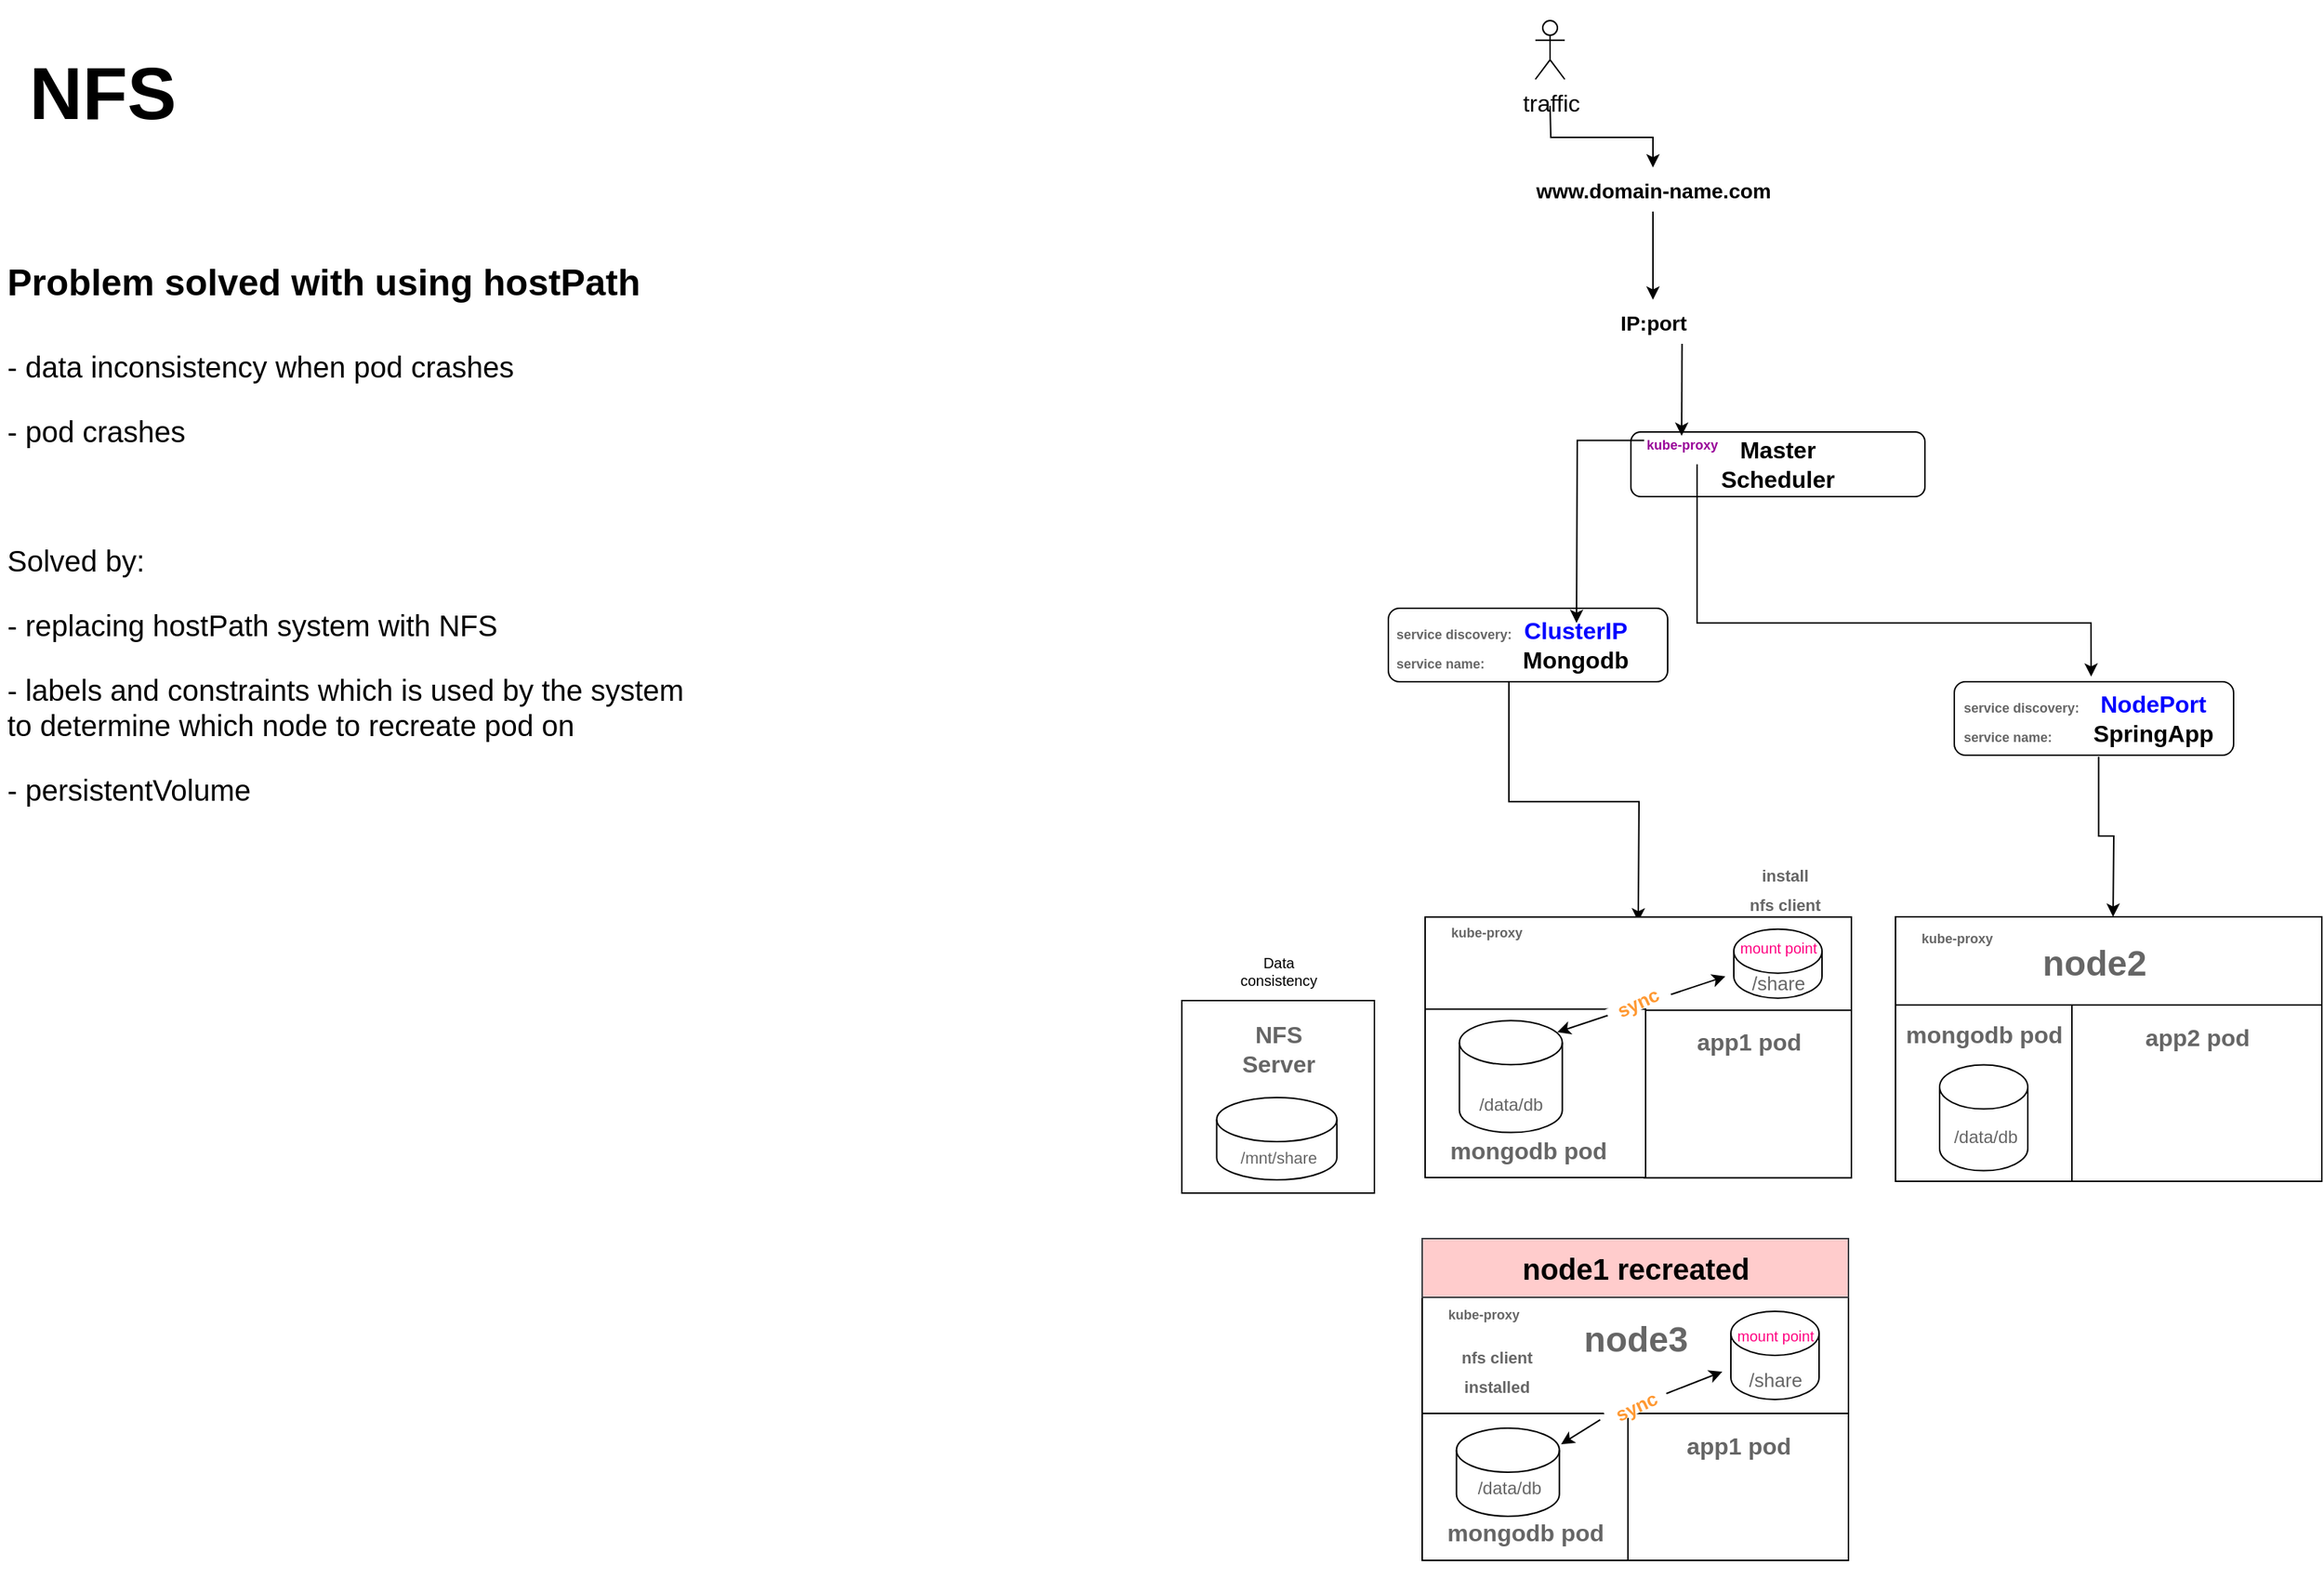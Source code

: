 <mxfile version="15.9.1" type="github">
  <diagram id="V3CfdtRdbDj_7DybPWGe" name="Page-1">
    <mxGraphModel dx="2031" dy="1094" grid="0" gridSize="10" guides="1" tooltips="1" connect="1" arrows="1" fold="1" page="1" pageScale="1" pageWidth="1700" pageHeight="1100" background="none" math="0" shadow="0">
      <root>
        <mxCell id="0" />
        <mxCell id="1" parent="0" />
        <mxCell id="k56KaWkT5f99XN63cBPl-15" value="" style="group" parent="1" vertex="1" connectable="0">
          <mxGeometry x="1004.5" y="426" width="190" height="50" as="geometry" />
        </mxCell>
        <mxCell id="k56KaWkT5f99XN63cBPl-4" value="" style="group" parent="k56KaWkT5f99XN63cBPl-15" vertex="1" connectable="0">
          <mxGeometry width="190" height="50" as="geometry" />
        </mxCell>
        <mxCell id="k56KaWkT5f99XN63cBPl-5" value="" style="rounded=1;whiteSpace=wrap;html=1;" parent="k56KaWkT5f99XN63cBPl-4" vertex="1">
          <mxGeometry width="190" height="50" as="geometry" />
        </mxCell>
        <mxCell id="kWbqdw70toj2yg76ASrq-37" value="&lt;b&gt;&lt;font style=&quot;font-size: 16px&quot;&gt;&lt;font color=&quot;#0000ff&quot;&gt;ClusterIP&lt;br&gt;&lt;/font&gt;&lt;/font&gt;&lt;/b&gt;&lt;b&gt;&lt;font style=&quot;font-size: 16px&quot;&gt;Mongodb&lt;br&gt;&lt;/font&gt;&lt;/b&gt;" style="text;html=1;strokeColor=none;fillColor=none;align=center;verticalAlign=middle;whiteSpace=wrap;rounded=0;" vertex="1" parent="k56KaWkT5f99XN63cBPl-4">
          <mxGeometry x="72.5" y="8.75" width="110" height="32.5" as="geometry" />
        </mxCell>
        <mxCell id="k56KaWkT5f99XN63cBPl-11" value="&lt;font color=&quot;#666666&quot; size=&quot;1&quot;&gt;&lt;b style=&quot;font-size: 9px&quot;&gt;service discovery:&lt;/b&gt;&lt;/font&gt;" style="text;html=1;strokeColor=none;fillColor=none;align=left;verticalAlign=middle;whiteSpace=wrap;rounded=0;fontSize=16;fontColor=#009900;" parent="k56KaWkT5f99XN63cBPl-15" vertex="1">
          <mxGeometry x="3" width="83" height="30" as="geometry" />
        </mxCell>
        <mxCell id="k56KaWkT5f99XN63cBPl-39" value="&lt;font color=&quot;#666666&quot; size=&quot;1&quot;&gt;&lt;b style=&quot;font-size: 9px&quot;&gt;service name:&lt;/b&gt;&lt;/font&gt;" style="text;html=1;strokeColor=none;fillColor=none;align=left;verticalAlign=middle;whiteSpace=wrap;rounded=0;fontSize=16;fontColor=#009900;" parent="k56KaWkT5f99XN63cBPl-15" vertex="1">
          <mxGeometry x="3" y="20" width="90" height="30" as="geometry" />
        </mxCell>
        <mxCell id="k56KaWkT5f99XN63cBPl-57" value="" style="group" parent="1" vertex="1" connectable="0">
          <mxGeometry x="1349.5" y="636" width="290" height="180" as="geometry" />
        </mxCell>
        <mxCell id="k56KaWkT5f99XN63cBPl-29" value="" style="edgeStyle=orthogonalEdgeStyle;rounded=0;orthogonalLoop=1;jettySize=auto;html=1;fontSize=12;fontColor=#666666;exitX=0.942;exitY=1.033;exitDx=0;exitDy=0;exitPerimeter=0;" parent="k56KaWkT5f99XN63cBPl-57" source="k56KaWkT5f99XN63cBPl-40" edge="1">
          <mxGeometry relative="1" as="geometry">
            <mxPoint x="120" y="68" as="sourcePoint" />
            <mxPoint x="148" as="targetPoint" />
          </mxGeometry>
        </mxCell>
        <mxCell id="k56KaWkT5f99XN63cBPl-89" value="" style="group" parent="k56KaWkT5f99XN63cBPl-57" vertex="1" connectable="0">
          <mxGeometry width="290" height="180" as="geometry" />
        </mxCell>
        <mxCell id="k56KaWkT5f99XN63cBPl-58" value="" style="whiteSpace=wrap;html=1;fontSize=12;fontColor=#666666;" parent="k56KaWkT5f99XN63cBPl-89" vertex="1">
          <mxGeometry width="290" height="60" as="geometry" />
        </mxCell>
        <mxCell id="k56KaWkT5f99XN63cBPl-61" value="" style="group" parent="k56KaWkT5f99XN63cBPl-89" vertex="1" connectable="0">
          <mxGeometry y="60" width="120" height="120" as="geometry" />
        </mxCell>
        <mxCell id="k56KaWkT5f99XN63cBPl-62" value="" style="rounded=0;whiteSpace=wrap;html=1;fontSize=12;fontColor=#666666;" parent="k56KaWkT5f99XN63cBPl-61" vertex="1">
          <mxGeometry width="120" height="120" as="geometry" />
        </mxCell>
        <mxCell id="k56KaWkT5f99XN63cBPl-63" value="&lt;h1&gt;&lt;font style=&quot;font-size: 16px&quot;&gt;mongodb pod&lt;/font&gt;&lt;/h1&gt;" style="text;html=1;strokeColor=none;fillColor=none;spacing=5;spacingTop=-20;whiteSpace=wrap;overflow=hidden;rounded=0;fontSize=12;fontColor=#666666;align=center;" parent="k56KaWkT5f99XN63cBPl-61" vertex="1">
          <mxGeometry y="-2.4" width="120" height="45.6" as="geometry" />
        </mxCell>
        <mxCell id="k56KaWkT5f99XN63cBPl-64" value="" style="group" parent="k56KaWkT5f99XN63cBPl-61" vertex="1" connectable="0">
          <mxGeometry x="30" y="40.8" width="61" height="72" as="geometry" />
        </mxCell>
        <mxCell id="k56KaWkT5f99XN63cBPl-65" value="" style="shape=cylinder3;whiteSpace=wrap;html=1;boundedLbl=1;backgroundOutline=1;size=15;fontSize=9;fontColor=#666666;" parent="k56KaWkT5f99XN63cBPl-64" vertex="1">
          <mxGeometry width="60" height="72" as="geometry" />
        </mxCell>
        <mxCell id="k56KaWkT5f99XN63cBPl-66" value="&lt;font style=&quot;font-size: 12px&quot;&gt;/data/db&lt;/font&gt;" style="text;html=1;strokeColor=none;fillColor=none;align=center;verticalAlign=middle;whiteSpace=wrap;rounded=0;fontSize=17;fontColor=#666666;" parent="k56KaWkT5f99XN63cBPl-64" vertex="1">
          <mxGeometry x="1" y="30.0" width="60" height="36" as="geometry" />
        </mxCell>
        <mxCell id="k56KaWkT5f99XN63cBPl-67" value="" style="group" parent="k56KaWkT5f99XN63cBPl-89" vertex="1" connectable="0">
          <mxGeometry x="120" y="60" width="170" height="120" as="geometry" />
        </mxCell>
        <mxCell id="k56KaWkT5f99XN63cBPl-68" value="" style="rounded=0;whiteSpace=wrap;html=1;fontSize=12;fontColor=#666666;" parent="k56KaWkT5f99XN63cBPl-67" vertex="1">
          <mxGeometry width="170" height="120" as="geometry" />
        </mxCell>
        <mxCell id="k56KaWkT5f99XN63cBPl-69" value="&lt;h1&gt;&lt;font style=&quot;font-size: 16px&quot;&gt;app2 pod&lt;/font&gt;&lt;/h1&gt;" style="text;html=1;strokeColor=none;fillColor=none;spacing=5;spacingTop=-20;whiteSpace=wrap;overflow=hidden;rounded=0;fontSize=12;fontColor=#666666;align=center;" parent="k56KaWkT5f99XN63cBPl-67" vertex="1">
          <mxGeometry width="170" height="60" as="geometry" />
        </mxCell>
        <mxCell id="k56KaWkT5f99XN63cBPl-59" value="&lt;h1&gt;node2&lt;/h1&gt;" style="text;html=1;strokeColor=none;fillColor=none;spacing=5;spacingTop=-20;whiteSpace=wrap;overflow=hidden;rounded=0;fontSize=12;fontColor=#666666;align=center;" parent="k56KaWkT5f99XN63cBPl-89" vertex="1">
          <mxGeometry x="75" y="12" width="120" height="48" as="geometry" />
        </mxCell>
        <mxCell id="k56KaWkT5f99XN63cBPl-60" value="&lt;font color=&quot;#666666&quot; size=&quot;1&quot;&gt;&lt;b style=&quot;font-size: 9px&quot;&gt;kube-proxy&lt;/b&gt;&lt;/font&gt;" style="text;html=1;strokeColor=none;fillColor=none;align=center;verticalAlign=middle;whiteSpace=wrap;rounded=0;fontSize=16;fontColor=#009900;" parent="k56KaWkT5f99XN63cBPl-89" vertex="1">
          <mxGeometry width="83" height="24" as="geometry" />
        </mxCell>
        <mxCell id="k56KaWkT5f99XN63cBPl-3" value="" style="group" parent="1" vertex="1" connectable="0">
          <mxGeometry x="1169.5" y="306" width="200" height="44" as="geometry" />
        </mxCell>
        <mxCell id="k56KaWkT5f99XN63cBPl-1" value="" style="rounded=1;whiteSpace=wrap;html=1;" parent="k56KaWkT5f99XN63cBPl-3" vertex="1">
          <mxGeometry width="200" height="44" as="geometry" />
        </mxCell>
        <mxCell id="k56KaWkT5f99XN63cBPl-2" value="&lt;b&gt;&lt;font style=&quot;font-size: 16px&quot;&gt;Master Scheduler&lt;/font&gt;&lt;/b&gt;" style="text;html=1;strokeColor=none;fillColor=none;align=center;verticalAlign=middle;whiteSpace=wrap;rounded=0;" parent="k56KaWkT5f99XN63cBPl-3" vertex="1">
          <mxGeometry x="68.421" y="15.4" width="63.158" height="13.2" as="geometry" />
        </mxCell>
        <mxCell id="k56KaWkT5f99XN63cBPl-82" value="&lt;font size=&quot;1&quot; color=&quot;#990099&quot;&gt;&lt;span style=&quot;font-size: 9px&quot;&gt;&lt;b&gt;kube-proxy&lt;/b&gt;&lt;/span&gt;&lt;/font&gt;" style="text;html=1;strokeColor=none;fillColor=none;align=center;verticalAlign=middle;whiteSpace=wrap;rounded=0;fontSize=16;fontColor=#009900;" parent="k56KaWkT5f99XN63cBPl-3" vertex="1">
          <mxGeometry x="9" y="2.64" width="51" height="6.16" as="geometry" />
        </mxCell>
        <mxCell id="k56KaWkT5f99XN63cBPl-21" value="" style="group" parent="1" vertex="1" connectable="0">
          <mxGeometry x="1389.5" y="476" width="190" height="50" as="geometry" />
        </mxCell>
        <mxCell id="k56KaWkT5f99XN63cBPl-22" value="" style="group" parent="k56KaWkT5f99XN63cBPl-21" vertex="1" connectable="0">
          <mxGeometry width="190" height="50" as="geometry" />
        </mxCell>
        <mxCell id="k56KaWkT5f99XN63cBPl-23" value="" style="rounded=1;whiteSpace=wrap;html=1;" parent="k56KaWkT5f99XN63cBPl-22" vertex="1">
          <mxGeometry width="190" height="50" as="geometry" />
        </mxCell>
        <mxCell id="k56KaWkT5f99XN63cBPl-24" value="&lt;b&gt;&lt;font style=&quot;font-size: 16px&quot;&gt;&lt;font color=&quot;#0000ff&quot;&gt;NodePort&lt;br&gt;&lt;/font&gt;&lt;/font&gt;&lt;/b&gt;&lt;b&gt;&lt;font style=&quot;font-size: 16px&quot;&gt;SpringApp&lt;br&gt;&lt;/font&gt;&lt;/b&gt;" style="text;html=1;strokeColor=none;fillColor=none;align=center;verticalAlign=middle;whiteSpace=wrap;rounded=0;" parent="k56KaWkT5f99XN63cBPl-22" vertex="1">
          <mxGeometry x="80" y="8.75" width="110" height="32.5" as="geometry" />
        </mxCell>
        <mxCell id="k56KaWkT5f99XN63cBPl-25" value="&lt;font color=&quot;#666666&quot; size=&quot;1&quot;&gt;&lt;b style=&quot;font-size: 9px&quot;&gt;service discovery:&lt;/b&gt;&lt;/font&gt;" style="text;html=1;strokeColor=none;fillColor=none;align=left;verticalAlign=middle;whiteSpace=wrap;rounded=0;fontSize=16;fontColor=#009900;" parent="k56KaWkT5f99XN63cBPl-21" vertex="1">
          <mxGeometry x="4" width="100" height="30" as="geometry" />
        </mxCell>
        <mxCell id="k56KaWkT5f99XN63cBPl-40" value="&lt;font color=&quot;#666666&quot; size=&quot;1&quot;&gt;&lt;b style=&quot;font-size: 9px&quot;&gt;service name:&lt;/b&gt;&lt;/font&gt;" style="text;html=1;strokeColor=none;fillColor=none;align=left;verticalAlign=middle;whiteSpace=wrap;rounded=0;fontSize=16;fontColor=#009900;" parent="k56KaWkT5f99XN63cBPl-21" vertex="1">
          <mxGeometry x="4" y="20" width="100" height="30" as="geometry" />
        </mxCell>
        <mxCell id="k56KaWkT5f99XN63cBPl-27" value="" style="edgeStyle=orthogonalEdgeStyle;rounded=0;orthogonalLoop=1;jettySize=auto;html=1;fontSize=12;fontColor=#666666;exitX=0.878;exitY=1;exitDx=0;exitDy=0;exitPerimeter=0;" parent="1" source="k56KaWkT5f99XN63cBPl-39" edge="1">
          <mxGeometry relative="1" as="geometry">
            <mxPoint x="1174.5" y="639.173" as="targetPoint" />
          </mxGeometry>
        </mxCell>
        <mxCell id="k56KaWkT5f99XN63cBPl-32" value="" style="endArrow=classic;html=1;rounded=0;fontSize=12;fontColor=#666666;entryX=0.891;entryY=-0.115;entryDx=0;entryDy=0;entryPerimeter=0;" parent="1" target="k56KaWkT5f99XN63cBPl-25" edge="1">
          <mxGeometry width="50" height="50" relative="1" as="geometry">
            <mxPoint x="1214.5" y="328" as="sourcePoint" />
            <mxPoint x="1369.5" y="506" as="targetPoint" />
            <Array as="points">
              <mxPoint x="1214.5" y="436" />
              <mxPoint x="1482.5" y="436" />
            </Array>
          </mxGeometry>
        </mxCell>
        <mxCell id="k56KaWkT5f99XN63cBPl-79" value="" style="group" parent="1" vertex="1" connectable="0">
          <mxGeometry x="1029.5" y="646" width="290" height="170" as="geometry" />
        </mxCell>
        <mxCell id="k56KaWkT5f99XN63cBPl-36" value="&lt;h1&gt;node1&lt;/h1&gt;" style="text;html=1;strokeColor=none;fillColor=none;spacing=5;spacingTop=-20;whiteSpace=wrap;overflow=hidden;rounded=0;fontSize=12;fontColor=#666666;align=center;" parent="k56KaWkT5f99XN63cBPl-79" vertex="1">
          <mxGeometry x="85" width="120" height="27.309" as="geometry" />
        </mxCell>
        <mxCell id="k56KaWkT5f99XN63cBPl-94" value="" style="edgeStyle=orthogonalEdgeStyle;rounded=0;orthogonalLoop=1;jettySize=auto;html=1;fontSize=14;fontColor=#990099;" parent="1" target="k56KaWkT5f99XN63cBPl-85" edge="1">
          <mxGeometry relative="1" as="geometry">
            <mxPoint x="1114.5" y="84" as="sourcePoint" />
          </mxGeometry>
        </mxCell>
        <mxCell id="k56KaWkT5f99XN63cBPl-84" value="" style="endArrow=classic;html=1;rounded=0;fontSize=16;fontColor=#666666;startArrow=none;exitX=0.599;exitY=0.918;exitDx=0;exitDy=0;exitPerimeter=0;" parent="1" source="k56KaWkT5f99XN63cBPl-86" target="k56KaWkT5f99XN63cBPl-82" edge="1">
          <mxGeometry width="50" height="50" relative="1" as="geometry">
            <mxPoint x="1234.5" y="256" as="sourcePoint" />
            <mxPoint x="1364.5" y="246" as="targetPoint" />
          </mxGeometry>
        </mxCell>
        <mxCell id="k56KaWkT5f99XN63cBPl-85" value="&lt;font style=&quot;font-size: 14px&quot;&gt;&lt;b&gt;www.domain-name.com&lt;/b&gt;&lt;/font&gt;" style="text;html=1;align=center;verticalAlign=middle;whiteSpace=wrap;rounded=0;fontSize=16;fillColor=default;" parent="1" vertex="1">
          <mxGeometry x="1084.5" y="126" width="200" height="30" as="geometry" />
        </mxCell>
        <mxCell id="k56KaWkT5f99XN63cBPl-86" value="&lt;font style=&quot;font-size: 14px&quot;&gt;&lt;b&gt;IP:port&lt;/b&gt;&lt;/font&gt;" style="text;html=1;align=center;verticalAlign=middle;whiteSpace=wrap;rounded=0;fontSize=16;fillColor=default;" parent="1" vertex="1">
          <mxGeometry x="1084.5" y="216" width="200" height="30" as="geometry" />
        </mxCell>
        <mxCell id="k56KaWkT5f99XN63cBPl-92" value="" style="endArrow=classic;html=1;rounded=0;fontSize=14;fontColor=#990099;exitX=0.5;exitY=1;exitDx=0;exitDy=0;" parent="1" source="k56KaWkT5f99XN63cBPl-85" target="k56KaWkT5f99XN63cBPl-86" edge="1">
          <mxGeometry width="50" height="50" relative="1" as="geometry">
            <mxPoint x="1334.5" y="306" as="sourcePoint" />
            <mxPoint x="1384.5" y="256" as="targetPoint" />
          </mxGeometry>
        </mxCell>
        <mxCell id="k56KaWkT5f99XN63cBPl-83" value="traffic" style="shape=umlActor;verticalLabelPosition=bottom;verticalAlign=top;html=1;outlineConnect=0;fontSize=16;fillColor=#FFFFFF;" parent="1" vertex="1">
          <mxGeometry x="1104.5" y="26" width="20" height="40" as="geometry" />
        </mxCell>
        <mxCell id="k56KaWkT5f99XN63cBPl-96" value="" style="group" parent="1" vertex="1" connectable="0">
          <mxGeometry x="1027.5" y="904" width="303" height="181" as="geometry" />
        </mxCell>
        <mxCell id="k56KaWkT5f99XN63cBPl-97" value="" style="group" parent="k56KaWkT5f99XN63cBPl-96" vertex="1" connectable="0">
          <mxGeometry y="20" width="290" height="161" as="geometry" />
        </mxCell>
        <mxCell id="k56KaWkT5f99XN63cBPl-98" value="" style="whiteSpace=wrap;html=1;fontSize=12;fontColor=#666666;" parent="k56KaWkT5f99XN63cBPl-97" vertex="1">
          <mxGeometry y="-30" width="290" height="81" as="geometry" />
        </mxCell>
        <mxCell id="k56KaWkT5f99XN63cBPl-99" value="" style="group" parent="k56KaWkT5f99XN63cBPl-97" vertex="1" connectable="0">
          <mxGeometry y="50" width="140" height="111" as="geometry" />
        </mxCell>
        <mxCell id="k56KaWkT5f99XN63cBPl-100" value="" style="rounded=0;whiteSpace=wrap;html=1;fontSize=12;fontColor=#666666;" parent="k56KaWkT5f99XN63cBPl-99" vertex="1">
          <mxGeometry width="140" height="100" as="geometry" />
        </mxCell>
        <mxCell id="k56KaWkT5f99XN63cBPl-101" value="" style="group" parent="k56KaWkT5f99XN63cBPl-99" vertex="1" connectable="0">
          <mxGeometry x="23.333" y="10" width="105" height="77" as="geometry" />
        </mxCell>
        <mxCell id="k56KaWkT5f99XN63cBPl-102" value="" style="shape=cylinder3;whiteSpace=wrap;html=1;boundedLbl=1;backgroundOutline=1;size=15;fontSize=9;fontColor=#666666;" parent="k56KaWkT5f99XN63cBPl-101" vertex="1">
          <mxGeometry width="70" height="60" as="geometry" />
        </mxCell>
        <mxCell id="k56KaWkT5f99XN63cBPl-103" value="&lt;font style=&quot;font-size: 12px&quot;&gt;/data/db&lt;/font&gt;" style="text;html=1;strokeColor=none;fillColor=none;align=center;verticalAlign=middle;whiteSpace=wrap;rounded=0;fontSize=17;fontColor=#666666;" parent="k56KaWkT5f99XN63cBPl-101" vertex="1">
          <mxGeometry x="1.167" y="25.0" width="70" height="30" as="geometry" />
        </mxCell>
        <mxCell id="k56KaWkT5f99XN63cBPl-104" value="&lt;h1&gt;&lt;font style=&quot;font-size: 16px&quot;&gt;mongodb pod&lt;/font&gt;&lt;/h1&gt;" style="text;html=1;strokeColor=none;fillColor=none;spacing=5;spacingTop=-20;whiteSpace=wrap;overflow=hidden;rounded=0;fontSize=12;fontColor=#666666;align=center;" parent="k56KaWkT5f99XN63cBPl-99" vertex="1">
          <mxGeometry y="59" width="140" height="52" as="geometry" />
        </mxCell>
        <mxCell id="k56KaWkT5f99XN63cBPl-105" value="" style="group" parent="k56KaWkT5f99XN63cBPl-97" vertex="1" connectable="0">
          <mxGeometry x="120" y="50" width="170" height="100" as="geometry" />
        </mxCell>
        <mxCell id="k56KaWkT5f99XN63cBPl-106" value="" style="rounded=0;whiteSpace=wrap;html=1;fontSize=12;fontColor=#666666;" parent="k56KaWkT5f99XN63cBPl-105" vertex="1">
          <mxGeometry x="20" width="150" height="100" as="geometry" />
        </mxCell>
        <mxCell id="k56KaWkT5f99XN63cBPl-107" value="&lt;h1&gt;&lt;font style=&quot;font-size: 16px&quot;&gt;app1 pod&lt;/font&gt;&lt;/h1&gt;" style="text;html=1;strokeColor=none;fillColor=none;spacing=5;spacingTop=-20;whiteSpace=wrap;overflow=hidden;rounded=0;fontSize=12;fontColor=#666666;align=center;" parent="k56KaWkT5f99XN63cBPl-105" vertex="1">
          <mxGeometry x="20" width="150" height="50" as="geometry" />
        </mxCell>
        <mxCell id="k56KaWkT5f99XN63cBPl-108" value="" style="endArrow=classic;startArrow=none;html=1;rounded=0;fontSize=13;fontColor=#666666;entryX=-0.096;entryY=0.369;entryDx=0;entryDy=0;entryPerimeter=0;" parent="k56KaWkT5f99XN63cBPl-97" source="k56KaWkT5f99XN63cBPl-115" target="k56KaWkT5f99XN63cBPl-111" edge="1">
          <mxGeometry width="50" height="50" relative="1" as="geometry">
            <mxPoint x="90" y="70" as="sourcePoint" />
            <mxPoint x="90" y="40" as="targetPoint" />
          </mxGeometry>
        </mxCell>
        <mxCell id="k56KaWkT5f99XN63cBPl-109" value="" style="group" parent="k56KaWkT5f99XN63cBPl-97" vertex="1" connectable="0">
          <mxGeometry x="210" y="-19.5" width="60" height="60" as="geometry" />
        </mxCell>
        <mxCell id="k56KaWkT5f99XN63cBPl-110" value="" style="shape=cylinder3;whiteSpace=wrap;html=1;boundedLbl=1;backgroundOutline=1;size=15;fontSize=16;fontColor=#666666;" parent="k56KaWkT5f99XN63cBPl-109" vertex="1">
          <mxGeometry width="60" height="60" as="geometry" />
        </mxCell>
        <mxCell id="k56KaWkT5f99XN63cBPl-111" value="&lt;font style=&quot;font-size: 13px&quot;&gt;/share&lt;/font&gt;" style="text;html=1;strokeColor=none;fillColor=none;align=center;verticalAlign=middle;whiteSpace=wrap;rounded=0;fontSize=16;fontColor=#666666;" parent="k56KaWkT5f99XN63cBPl-109" vertex="1">
          <mxGeometry y="30" width="60" height="30" as="geometry" />
        </mxCell>
        <mxCell id="k56KaWkT5f99XN63cBPl-112" style="edgeStyle=orthogonalEdgeStyle;rounded=0;orthogonalLoop=1;jettySize=auto;html=1;exitX=0.5;exitY=1;exitDx=0;exitDy=0;fontSize=13;fontColor=#666666;" parent="k56KaWkT5f99XN63cBPl-109" source="k56KaWkT5f99XN63cBPl-111" target="k56KaWkT5f99XN63cBPl-111" edge="1">
          <mxGeometry relative="1" as="geometry" />
        </mxCell>
        <mxCell id="k56KaWkT5f99XN63cBPl-113" value="&lt;font style=&quot;font-size: 10px&quot; color=&quot;#ff0080&quot;&gt;mount point&lt;/font&gt;" style="text;html=1;strokeColor=none;fillColor=none;align=center;verticalAlign=middle;whiteSpace=wrap;rounded=0;labelBackgroundColor=none;fontSize=14;fontColor=#990099;" parent="k56KaWkT5f99XN63cBPl-109" vertex="1">
          <mxGeometry width="60" height="30" as="geometry" />
        </mxCell>
        <mxCell id="k56KaWkT5f99XN63cBPl-114" value="&lt;font color=&quot;#666666&quot; size=&quot;1&quot;&gt;&lt;b style=&quot;font-size: 9px&quot;&gt;kube-proxy&lt;/b&gt;&lt;/font&gt;" style="text;html=1;strokeColor=none;fillColor=none;align=center;verticalAlign=middle;whiteSpace=wrap;rounded=0;fontSize=16;fontColor=#009900;" parent="k56KaWkT5f99XN63cBPl-97" vertex="1">
          <mxGeometry y="-30" width="83" height="20" as="geometry" />
        </mxCell>
        <mxCell id="k56KaWkT5f99XN63cBPl-115" value="&lt;font color=&quot;#ff9933&quot;&gt;sync&lt;/font&gt;" style="text;html=1;strokeColor=none;fillColor=default;align=center;verticalAlign=middle;whiteSpace=wrap;rounded=0;fontSize=13;fontColor=#666666;rotation=-25;fontStyle=1" parent="k56KaWkT5f99XN63cBPl-97" vertex="1">
          <mxGeometry x="123.49" y="39" width="44.01" height="11" as="geometry" />
        </mxCell>
        <mxCell id="k56KaWkT5f99XN63cBPl-118" value="" style="endArrow=none;startArrow=classic;html=1;rounded=0;fontSize=13;fontColor=#666666;entryX=-0.096;entryY=0.369;entryDx=0;entryDy=0;entryPerimeter=0;" parent="k56KaWkT5f99XN63cBPl-97" target="k56KaWkT5f99XN63cBPl-115" edge="1">
          <mxGeometry width="50" height="50" relative="1" as="geometry">
            <mxPoint x="94.5" y="71" as="sourcePoint" />
            <mxPoint x="379.24" y="921.57" as="targetPoint" />
          </mxGeometry>
        </mxCell>
        <mxCell id="kWbqdw70toj2yg76ASrq-4" value="&lt;b&gt;&lt;font style=&quot;font-size: 11px&quot;&gt;nfs client&lt;br&gt;&lt;/font&gt;&lt;/b&gt;&lt;b&gt;&lt;font style=&quot;font-size: 11px&quot;&gt;installed&lt;br&gt;&lt;/font&gt;&lt;/b&gt;" style="text;html=1;strokeColor=none;fillColor=none;align=center;verticalAlign=middle;whiteSpace=wrap;rounded=0;fontSize=16;fontColor=#666666;shadow=0;" vertex="1" parent="k56KaWkT5f99XN63cBPl-97">
          <mxGeometry x="9" width="83" height="40" as="geometry" />
        </mxCell>
        <mxCell id="k56KaWkT5f99XN63cBPl-116" value="&lt;h1&gt;node3&lt;/h1&gt;&lt;div&gt;&lt;br&gt;&lt;/div&gt;" style="text;html=1;strokeColor=none;fillColor=none;spacing=5;spacingTop=-20;whiteSpace=wrap;overflow=hidden;rounded=0;fontSize=12;fontColor=#666666;align=center;" parent="k56KaWkT5f99XN63cBPl-96" vertex="1">
          <mxGeometry x="85" width="120" height="40" as="geometry" />
        </mxCell>
        <mxCell id="kWbqdw70toj2yg76ASrq-1" value="" style="edgeStyle=orthogonalEdgeStyle;rounded=0;orthogonalLoop=1;jettySize=auto;html=1;fontSize=10;fontColor=#000000;" edge="1" parent="1" source="k56KaWkT5f99XN63cBPl-82">
          <mxGeometry relative="1" as="geometry">
            <mxPoint x="1132.5" y="436" as="targetPoint" />
          </mxGeometry>
        </mxCell>
        <mxCell id="kWbqdw70toj2yg76ASrq-3" value="&lt;b&gt;&lt;font style=&quot;font-size: 11px&quot;&gt;install&lt;br&gt;nfs client&lt;/font&gt;&lt;/b&gt;" style="text;html=1;strokeColor=none;fillColor=none;align=center;verticalAlign=middle;whiteSpace=wrap;rounded=0;fontSize=16;fontColor=#666666;shadow=0;" vertex="1" parent="1">
          <mxGeometry x="1232.5" y="596" width="83" height="40" as="geometry" />
        </mxCell>
        <mxCell id="kWbqdw70toj2yg76ASrq-15" value="" style="group" vertex="1" connectable="0" parent="1">
          <mxGeometry x="864" y="658" width="131" height="166" as="geometry" />
        </mxCell>
        <mxCell id="k56KaWkT5f99XN63cBPl-119" value="&lt;font color=&quot;#000000&quot;&gt;Data consistency&lt;/font&gt;" style="text;html=1;strokeColor=none;fillColor=none;align=center;verticalAlign=middle;whiteSpace=wrap;rounded=0;labelBackgroundColor=none;fontSize=10;fontColor=#FF9933;" parent="kWbqdw70toj2yg76ASrq-15" vertex="1">
          <mxGeometry x="35.5" width="60" height="30" as="geometry" />
        </mxCell>
        <mxCell id="kWbqdw70toj2yg76ASrq-9" value="" style="whiteSpace=wrap;html=1;aspect=fixed;shadow=0;labelBackgroundColor=none;fontSize=20;fontColor=#000000;fillColor=default;" vertex="1" parent="kWbqdw70toj2yg76ASrq-15">
          <mxGeometry y="35" width="131" height="131" as="geometry" />
        </mxCell>
        <mxCell id="kWbqdw70toj2yg76ASrq-12" value="&lt;b&gt;NFS&lt;br&gt;Server&lt;/b&gt;" style="text;html=1;strokeColor=none;fillColor=none;align=center;verticalAlign=middle;whiteSpace=wrap;rounded=0;fontSize=16;fontColor=#666666;" vertex="1" parent="kWbqdw70toj2yg76ASrq-15">
          <mxGeometry x="35.5" y="39.5" width="60" height="57" as="geometry" />
        </mxCell>
        <mxCell id="kWbqdw70toj2yg76ASrq-13" value="" style="group" vertex="1" connectable="0" parent="kWbqdw70toj2yg76ASrq-15">
          <mxGeometry x="2.5" y="101" width="126" height="56" as="geometry" />
        </mxCell>
        <mxCell id="kWbqdw70toj2yg76ASrq-10" value="" style="shape=cylinder3;whiteSpace=wrap;html=1;boundedLbl=1;backgroundOutline=1;size=15;shadow=0;labelBackgroundColor=none;fontSize=20;fontColor=#000000;fillColor=default;" vertex="1" parent="kWbqdw70toj2yg76ASrq-13">
          <mxGeometry x="21.218" width="81.73" height="56" as="geometry" />
        </mxCell>
        <mxCell id="kWbqdw70toj2yg76ASrq-11" value="&lt;font style=&quot;font-size: 11px&quot;&gt;/mnt/share&lt;/font&gt;" style="text;html=1;strokeColor=none;fillColor=none;align=center;verticalAlign=middle;whiteSpace=wrap;rounded=0;fontSize=17;fontColor=#666666;" vertex="1" parent="kWbqdw70toj2yg76ASrq-13">
          <mxGeometry y="24.95" width="126" height="31.05" as="geometry" />
        </mxCell>
        <mxCell id="kWbqdw70toj2yg76ASrq-17" value="&lt;h1&gt;&lt;font style=&quot;font-size: 20px&quot;&gt;node1 recreated&lt;/font&gt;&lt;/h1&gt;" style="text;html=1;strokeColor=#36393d;fillColor=#ffcccc;spacing=5;spacingTop=-20;whiteSpace=wrap;overflow=hidden;rounded=0;fontSize=12;align=center;" vertex="1" parent="1">
          <mxGeometry x="1027.5" y="855" width="290" height="40" as="geometry" />
        </mxCell>
        <mxCell id="kWbqdw70toj2yg76ASrq-18" value="" style="group" vertex="1" connectable="0" parent="1">
          <mxGeometry x="1029.5" y="659.65" width="290" height="179.35" as="geometry" />
        </mxCell>
        <mxCell id="kWbqdw70toj2yg76ASrq-19" value="" style="group" vertex="1" connectable="0" parent="kWbqdw70toj2yg76ASrq-18">
          <mxGeometry x="150" y="39.16" width="140" height="114.84" as="geometry" />
        </mxCell>
        <mxCell id="kWbqdw70toj2yg76ASrq-20" value="" style="rounded=0;whiteSpace=wrap;html=1;fontSize=12;fontColor=#666666;" vertex="1" parent="kWbqdw70toj2yg76ASrq-19">
          <mxGeometry x="-1" width="141" height="114.84" as="geometry" />
        </mxCell>
        <mxCell id="kWbqdw70toj2yg76ASrq-21" value="&lt;h1&gt;&lt;font style=&quot;font-size: 16px&quot;&gt;app1 pod&lt;/font&gt;&lt;/h1&gt;" style="text;html=1;strokeColor=none;fillColor=none;spacing=5;spacingTop=-20;whiteSpace=wrap;overflow=hidden;rounded=0;fontSize=12;fontColor=#666666;align=center;" vertex="1" parent="kWbqdw70toj2yg76ASrq-19">
          <mxGeometry width="140" height="57.42" as="geometry" />
        </mxCell>
        <mxCell id="kWbqdw70toj2yg76ASrq-22" value="" style="whiteSpace=wrap;html=1;fontSize=12;fontColor=#666666;" vertex="1" parent="kWbqdw70toj2yg76ASrq-18">
          <mxGeometry y="-23.496" width="290" height="63.438" as="geometry" />
        </mxCell>
        <mxCell id="kWbqdw70toj2yg76ASrq-23" value="" style="group" vertex="1" connectable="0" parent="kWbqdw70toj2yg76ASrq-18">
          <mxGeometry y="39.159" width="290" height="140.191" as="geometry" />
        </mxCell>
        <mxCell id="kWbqdw70toj2yg76ASrq-24" value="" style="rounded=0;whiteSpace=wrap;html=1;fontSize=12;fontColor=#666666;" vertex="1" parent="kWbqdw70toj2yg76ASrq-23">
          <mxGeometry width="150" height="114.61" as="geometry" />
        </mxCell>
        <mxCell id="kWbqdw70toj2yg76ASrq-25" value="" style="group" vertex="1" connectable="0" parent="kWbqdw70toj2yg76ASrq-23">
          <mxGeometry x="23.33" y="7.83" width="105" height="76.17" as="geometry" />
        </mxCell>
        <mxCell id="kWbqdw70toj2yg76ASrq-26" value="" style="shape=cylinder3;whiteSpace=wrap;html=1;boundedLbl=1;backgroundOutline=1;size=15;fontSize=9;fontColor=#666666;" vertex="1" parent="kWbqdw70toj2yg76ASrq-25">
          <mxGeometry width="70" height="76.17" as="geometry" />
        </mxCell>
        <mxCell id="kWbqdw70toj2yg76ASrq-27" value="&lt;font style=&quot;font-size: 12px&quot;&gt;/data/db&lt;/font&gt;" style="text;html=1;strokeColor=none;fillColor=none;align=center;verticalAlign=middle;whiteSpace=wrap;rounded=0;fontSize=17;fontColor=#666666;" vertex="1" parent="kWbqdw70toj2yg76ASrq-25">
          <mxGeometry x="-0.003" y="42.608" width="70" height="27.533" as="geometry" />
        </mxCell>
        <mxCell id="kWbqdw70toj2yg76ASrq-28" value="&lt;h1&gt;&lt;font style=&quot;font-size: 16px&quot;&gt;mongodb pod&lt;/font&gt;&lt;/h1&gt;" style="text;html=1;strokeColor=none;fillColor=none;spacing=5;spacingTop=-20;whiteSpace=wrap;overflow=hidden;rounded=0;fontSize=12;fontColor=#666666;align=center;" vertex="1" parent="kWbqdw70toj2yg76ASrq-23">
          <mxGeometry y="73.888" width="140" height="40.726" as="geometry" />
        </mxCell>
        <mxCell id="kWbqdw70toj2yg76ASrq-29" value="" style="endArrow=classic;startArrow=classic;html=1;rounded=0;fontSize=13;fontColor=#666666;entryX=-0.096;entryY=0.369;entryDx=0;entryDy=0;entryPerimeter=0;" edge="1" parent="kWbqdw70toj2yg76ASrq-18" target="kWbqdw70toj2yg76ASrq-32">
          <mxGeometry width="50" height="50" relative="1" as="geometry">
            <mxPoint x="90" y="54.823" as="sourcePoint" />
            <mxPoint x="90" y="31.328" as="targetPoint" />
          </mxGeometry>
        </mxCell>
        <mxCell id="kWbqdw70toj2yg76ASrq-30" value="" style="group" vertex="1" connectable="0" parent="kWbqdw70toj2yg76ASrq-18">
          <mxGeometry x="210" y="-15.272" width="60" height="46.991" as="geometry" />
        </mxCell>
        <mxCell id="kWbqdw70toj2yg76ASrq-31" value="" style="shape=cylinder3;whiteSpace=wrap;html=1;boundedLbl=1;backgroundOutline=1;size=15;fontSize=16;fontColor=#666666;" vertex="1" parent="kWbqdw70toj2yg76ASrq-30">
          <mxGeometry width="60" height="46.991" as="geometry" />
        </mxCell>
        <mxCell id="kWbqdw70toj2yg76ASrq-32" value="&lt;font style=&quot;font-size: 13px&quot;&gt;/share&lt;/font&gt;" style="text;html=1;strokeColor=none;fillColor=none;align=center;verticalAlign=middle;whiteSpace=wrap;rounded=0;fontSize=16;fontColor=#666666;" vertex="1" parent="kWbqdw70toj2yg76ASrq-30">
          <mxGeometry y="23.496" width="60" height="23.496" as="geometry" />
        </mxCell>
        <mxCell id="kWbqdw70toj2yg76ASrq-33" style="edgeStyle=orthogonalEdgeStyle;rounded=0;orthogonalLoop=1;jettySize=auto;html=1;exitX=0.5;exitY=1;exitDx=0;exitDy=0;fontSize=13;fontColor=#666666;" edge="1" parent="kWbqdw70toj2yg76ASrq-30" source="kWbqdw70toj2yg76ASrq-32" target="kWbqdw70toj2yg76ASrq-32">
          <mxGeometry relative="1" as="geometry" />
        </mxCell>
        <mxCell id="kWbqdw70toj2yg76ASrq-34" value="&lt;font style=&quot;font-size: 10px&quot; color=&quot;#ff0080&quot;&gt;mount point&lt;/font&gt;" style="text;html=1;strokeColor=none;fillColor=none;align=center;verticalAlign=middle;whiteSpace=wrap;rounded=0;labelBackgroundColor=none;fontSize=14;fontColor=#990099;" vertex="1" parent="kWbqdw70toj2yg76ASrq-30">
          <mxGeometry width="60" height="23.496" as="geometry" />
        </mxCell>
        <mxCell id="kWbqdw70toj2yg76ASrq-35" value="&lt;font color=&quot;#666666&quot; size=&quot;1&quot;&gt;&lt;b style=&quot;font-size: 9px&quot;&gt;kube-proxy&lt;/b&gt;&lt;/font&gt;" style="text;html=1;strokeColor=none;fillColor=none;align=center;verticalAlign=middle;whiteSpace=wrap;rounded=0;fontSize=16;fontColor=#009900;" vertex="1" parent="kWbqdw70toj2yg76ASrq-18">
          <mxGeometry y="-23.496" width="83" height="15.664" as="geometry" />
        </mxCell>
        <mxCell id="kWbqdw70toj2yg76ASrq-36" value="&lt;b&gt;&lt;font color=&quot;#ff9933&quot;&gt;sync&lt;/font&gt;&lt;/b&gt;" style="text;html=1;align=center;verticalAlign=middle;whiteSpace=wrap;rounded=0;fontSize=13;rotation=-25;fillColor=default;" vertex="1" parent="kWbqdw70toj2yg76ASrq-18">
          <mxGeometry x="122.5" y="29.628" width="45" height="10.315" as="geometry" />
        </mxCell>
        <mxCell id="kWbqdw70toj2yg76ASrq-39" value="&lt;h1&gt;&lt;font style=&quot;font-size: 25px&quot;&gt;Problem solved with using hostPath&lt;/font&gt;&lt;/h1&gt;&lt;p&gt;- data inconsistency when pod crashes&lt;/p&gt;&lt;p&gt;- pod crashes&lt;/p&gt;&lt;p&gt;&lt;br&gt;&lt;/p&gt;&lt;p&gt;Solved by:&lt;/p&gt;&lt;p&gt;- replacing hostPath system with NFS&lt;/p&gt;&lt;p&gt;- labels and constraints which is used by the system to determine which node to recreate pod on&amp;nbsp;&lt;/p&gt;&lt;p&gt;- persistentVolume&lt;/p&gt;" style="text;html=1;strokeColor=none;fillColor=default;spacing=5;spacingTop=-20;whiteSpace=wrap;overflow=hidden;rounded=0;shadow=0;labelBackgroundColor=none;fontSize=20;fontColor=#000000;" vertex="1" parent="1">
          <mxGeometry x="60" y="158" width="471" height="439" as="geometry" />
        </mxCell>
        <mxCell id="kWbqdw70toj2yg76ASrq-40" value="&lt;h1&gt;&lt;span&gt;NFS&lt;/span&gt;&lt;br&gt;&lt;/h1&gt;" style="text;html=1;strokeColor=none;fillColor=default;spacing=5;spacingTop=-20;whiteSpace=wrap;overflow=hidden;rounded=0;shadow=0;labelBackgroundColor=none;fontSize=25;fontColor=#000000;" vertex="1" parent="1">
          <mxGeometry x="75" y="22" width="119" height="95" as="geometry" />
        </mxCell>
      </root>
    </mxGraphModel>
  </diagram>
</mxfile>
